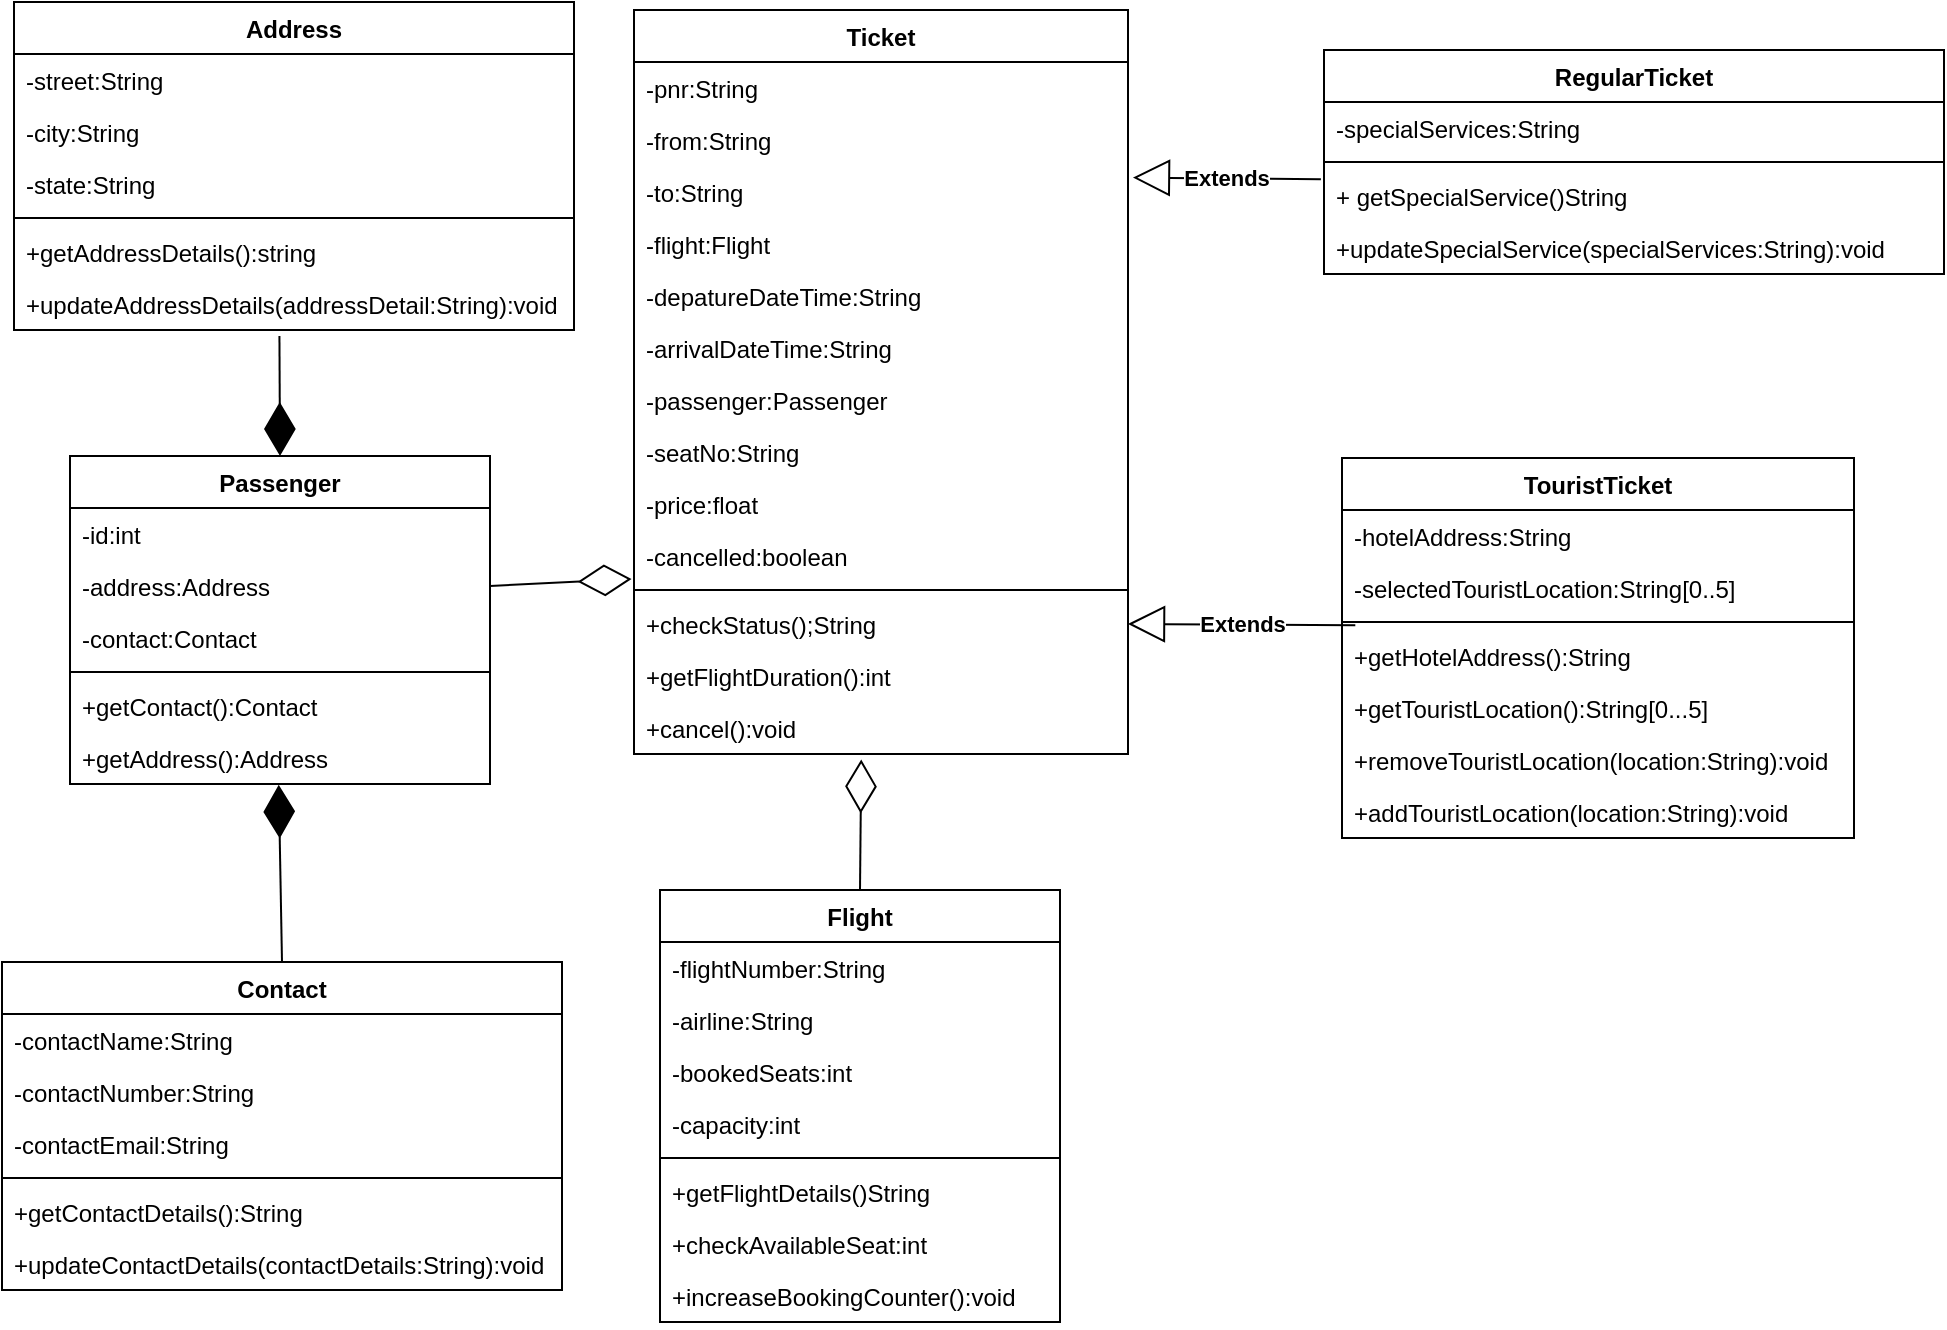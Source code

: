 <mxfile version="15.5.9" type="device"><diagram id="rmJLTYdhu1UysNQHZDiz" name="Page-1"><mxGraphModel dx="1279" dy="1932" grid="1" gridSize="10" guides="1" tooltips="1" connect="1" arrows="1" fold="1" page="1" pageScale="1" pageWidth="827" pageHeight="1169" math="0" shadow="0"><root><mxCell id="0"/><mxCell id="1" parent="0"/><mxCell id="pUxJu5EBrSGyOK5xWO27-1" value="Ticket" style="swimlane;fontStyle=1;childLayout=stackLayout;horizontal=1;startSize=26;fillColor=none;horizontalStack=0;resizeParent=1;resizeParentMax=0;resizeLast=0;collapsible=1;marginBottom=0;" parent="1" vertex="1"><mxGeometry x="343" y="-16" width="247" height="372" as="geometry"/></mxCell><mxCell id="pUxJu5EBrSGyOK5xWO27-3" value="-pnr:String" style="text;strokeColor=none;fillColor=none;align=left;verticalAlign=top;spacingLeft=4;spacingRight=4;overflow=hidden;rotatable=0;points=[[0,0.5],[1,0.5]];portConstraint=eastwest;" parent="pUxJu5EBrSGyOK5xWO27-1" vertex="1"><mxGeometry y="26" width="247" height="26" as="geometry"/></mxCell><mxCell id="pUxJu5EBrSGyOK5xWO27-9" value="-from:String" style="text;strokeColor=none;fillColor=none;align=left;verticalAlign=top;spacingLeft=4;spacingRight=4;overflow=hidden;rotatable=0;points=[[0,0.5],[1,0.5]];portConstraint=eastwest;" parent="pUxJu5EBrSGyOK5xWO27-1" vertex="1"><mxGeometry y="52" width="247" height="26" as="geometry"/></mxCell><mxCell id="pUxJu5EBrSGyOK5xWO27-2" value="-to:String" style="text;strokeColor=none;fillColor=none;align=left;verticalAlign=top;spacingLeft=4;spacingRight=4;overflow=hidden;rotatable=0;points=[[0,0.5],[1,0.5]];portConstraint=eastwest;" parent="pUxJu5EBrSGyOK5xWO27-1" vertex="1"><mxGeometry y="78" width="247" height="26" as="geometry"/></mxCell><mxCell id="pUxJu5EBrSGyOK5xWO27-4" value="-flight:Flight" style="text;strokeColor=none;fillColor=none;align=left;verticalAlign=top;spacingLeft=4;spacingRight=4;overflow=hidden;rotatable=0;points=[[0,0.5],[1,0.5]];portConstraint=eastwest;" parent="pUxJu5EBrSGyOK5xWO27-1" vertex="1"><mxGeometry y="104" width="247" height="26" as="geometry"/></mxCell><mxCell id="pUxJu5EBrSGyOK5xWO27-6" value="-depatureDateTime:String" style="text;strokeColor=none;fillColor=none;align=left;verticalAlign=top;spacingLeft=4;spacingRight=4;overflow=hidden;rotatable=0;points=[[0,0.5],[1,0.5]];portConstraint=eastwest;" parent="pUxJu5EBrSGyOK5xWO27-1" vertex="1"><mxGeometry y="130" width="247" height="26" as="geometry"/></mxCell><mxCell id="pUxJu5EBrSGyOK5xWO27-54" value="-arrivalDateTime:String" style="text;strokeColor=none;fillColor=none;align=left;verticalAlign=top;spacingLeft=4;spacingRight=4;overflow=hidden;rotatable=0;points=[[0,0.5],[1,0.5]];portConstraint=eastwest;" parent="pUxJu5EBrSGyOK5xWO27-1" vertex="1"><mxGeometry y="156" width="247" height="26" as="geometry"/></mxCell><mxCell id="pUxJu5EBrSGyOK5xWO27-7" value="-passenger:Passenger" style="text;strokeColor=none;fillColor=none;align=left;verticalAlign=top;spacingLeft=4;spacingRight=4;overflow=hidden;rotatable=0;points=[[0,0.5],[1,0.5]];portConstraint=eastwest;" parent="pUxJu5EBrSGyOK5xWO27-1" vertex="1"><mxGeometry y="182" width="247" height="26" as="geometry"/></mxCell><mxCell id="fmH2b8hgWJ0AYiOrKvuF-17" value="-seatNo:String" style="text;strokeColor=none;fillColor=none;align=left;verticalAlign=top;spacingLeft=4;spacingRight=4;overflow=hidden;rotatable=0;points=[[0,0.5],[1,0.5]];portConstraint=eastwest;" vertex="1" parent="pUxJu5EBrSGyOK5xWO27-1"><mxGeometry y="208" width="247" height="26" as="geometry"/></mxCell><mxCell id="pUxJu5EBrSGyOK5xWO27-8" value="-price:float" style="text;strokeColor=none;fillColor=none;align=left;verticalAlign=top;spacingLeft=4;spacingRight=4;overflow=hidden;rotatable=0;points=[[0,0.5],[1,0.5]];portConstraint=eastwest;" parent="pUxJu5EBrSGyOK5xWO27-1" vertex="1"><mxGeometry y="234" width="247" height="26" as="geometry"/></mxCell><mxCell id="pUxJu5EBrSGyOK5xWO27-10" value="-cancelled:boolean" style="text;strokeColor=none;fillColor=none;align=left;verticalAlign=top;spacingLeft=4;spacingRight=4;overflow=hidden;rotatable=0;points=[[0,0.5],[1,0.5]];portConstraint=eastwest;" parent="pUxJu5EBrSGyOK5xWO27-1" vertex="1"><mxGeometry y="260" width="247" height="26" as="geometry"/></mxCell><mxCell id="pUxJu5EBrSGyOK5xWO27-37" value="" style="line;strokeWidth=1;fillColor=none;align=left;verticalAlign=middle;spacingTop=-1;spacingLeft=3;spacingRight=3;rotatable=0;labelPosition=right;points=[];portConstraint=eastwest;" parent="pUxJu5EBrSGyOK5xWO27-1" vertex="1"><mxGeometry y="286" width="247" height="8" as="geometry"/></mxCell><mxCell id="pUxJu5EBrSGyOK5xWO27-39" value="+checkStatus();String" style="text;strokeColor=none;fillColor=none;align=left;verticalAlign=top;spacingLeft=4;spacingRight=4;overflow=hidden;rotatable=0;points=[[0,0.5],[1,0.5]];portConstraint=eastwest;" parent="pUxJu5EBrSGyOK5xWO27-1" vertex="1"><mxGeometry y="294" width="247" height="26" as="geometry"/></mxCell><mxCell id="pUxJu5EBrSGyOK5xWO27-40" value="+getFlightDuration():int" style="text;strokeColor=none;fillColor=none;align=left;verticalAlign=top;spacingLeft=4;spacingRight=4;overflow=hidden;rotatable=0;points=[[0,0.5],[1,0.5]];portConstraint=eastwest;" parent="pUxJu5EBrSGyOK5xWO27-1" vertex="1"><mxGeometry y="320" width="247" height="26" as="geometry"/></mxCell><mxCell id="pUxJu5EBrSGyOK5xWO27-55" value="+cancel():void" style="text;strokeColor=none;fillColor=none;align=left;verticalAlign=top;spacingLeft=4;spacingRight=4;overflow=hidden;rotatable=0;points=[[0,0.5],[1,0.5]];portConstraint=eastwest;" parent="pUxJu5EBrSGyOK5xWO27-1" vertex="1"><mxGeometry y="346" width="247" height="26" as="geometry"/></mxCell><mxCell id="pUxJu5EBrSGyOK5xWO27-11" value="Contact" style="swimlane;fontStyle=1;childLayout=stackLayout;horizontal=1;startSize=26;fillColor=none;horizontalStack=0;resizeParent=1;resizeParentMax=0;resizeLast=0;collapsible=1;marginBottom=0;" parent="1" vertex="1"><mxGeometry x="27" y="460" width="280" height="164" as="geometry"/></mxCell><mxCell id="pUxJu5EBrSGyOK5xWO27-13" value="-contactName:String" style="text;strokeColor=none;fillColor=none;align=left;verticalAlign=top;spacingLeft=4;spacingRight=4;overflow=hidden;rotatable=0;points=[[0,0.5],[1,0.5]];portConstraint=eastwest;" parent="pUxJu5EBrSGyOK5xWO27-11" vertex="1"><mxGeometry y="26" width="280" height="26" as="geometry"/></mxCell><mxCell id="pUxJu5EBrSGyOK5xWO27-14" value="-contactNumber:String" style="text;strokeColor=none;fillColor=none;align=left;verticalAlign=top;spacingLeft=4;spacingRight=4;overflow=hidden;rotatable=0;points=[[0,0.5],[1,0.5]];portConstraint=eastwest;" parent="pUxJu5EBrSGyOK5xWO27-11" vertex="1"><mxGeometry y="52" width="280" height="26" as="geometry"/></mxCell><mxCell id="pUxJu5EBrSGyOK5xWO27-12" value="-contactEmail:String" style="text;strokeColor=none;fillColor=none;align=left;verticalAlign=top;spacingLeft=4;spacingRight=4;overflow=hidden;rotatable=0;points=[[0,0.5],[1,0.5]];portConstraint=eastwest;" parent="pUxJu5EBrSGyOK5xWO27-11" vertex="1"><mxGeometry y="78" width="280" height="26" as="geometry"/></mxCell><mxCell id="pUxJu5EBrSGyOK5xWO27-63" value="" style="line;strokeWidth=1;fillColor=none;align=left;verticalAlign=middle;spacingTop=-1;spacingLeft=3;spacingRight=3;rotatable=0;labelPosition=right;points=[];portConstraint=eastwest;" parent="pUxJu5EBrSGyOK5xWO27-11" vertex="1"><mxGeometry y="104" width="280" height="8" as="geometry"/></mxCell><mxCell id="pUxJu5EBrSGyOK5xWO27-68" value="+getContactDetails():String" style="text;strokeColor=none;fillColor=none;align=left;verticalAlign=top;spacingLeft=4;spacingRight=4;overflow=hidden;rotatable=0;points=[[0,0.5],[1,0.5]];portConstraint=eastwest;" parent="pUxJu5EBrSGyOK5xWO27-11" vertex="1"><mxGeometry y="112" width="280" height="26" as="geometry"/></mxCell><mxCell id="fmH2b8hgWJ0AYiOrKvuF-16" value="+updateContactDetails(contactDetails:String):void" style="text;strokeColor=none;fillColor=none;align=left;verticalAlign=top;spacingLeft=4;spacingRight=4;overflow=hidden;rotatable=0;points=[[0,0.5],[1,0.5]];portConstraint=eastwest;" vertex="1" parent="pUxJu5EBrSGyOK5xWO27-11"><mxGeometry y="138" width="280" height="26" as="geometry"/></mxCell><mxCell id="pUxJu5EBrSGyOK5xWO27-15" value="Address" style="swimlane;fontStyle=1;childLayout=stackLayout;horizontal=1;startSize=26;fillColor=none;horizontalStack=0;resizeParent=1;resizeParentMax=0;resizeLast=0;collapsible=1;marginBottom=0;" parent="1" vertex="1"><mxGeometry x="33" y="-20" width="280" height="164" as="geometry"/></mxCell><mxCell id="pUxJu5EBrSGyOK5xWO27-16" value="-street:String" style="text;strokeColor=none;fillColor=none;align=left;verticalAlign=top;spacingLeft=4;spacingRight=4;overflow=hidden;rotatable=0;points=[[0,0.5],[1,0.5]];portConstraint=eastwest;" parent="pUxJu5EBrSGyOK5xWO27-15" vertex="1"><mxGeometry y="26" width="280" height="26" as="geometry"/></mxCell><mxCell id="pUxJu5EBrSGyOK5xWO27-17" value="-city:String" style="text;strokeColor=none;fillColor=none;align=left;verticalAlign=top;spacingLeft=4;spacingRight=4;overflow=hidden;rotatable=0;points=[[0,0.5],[1,0.5]];portConstraint=eastwest;" parent="pUxJu5EBrSGyOK5xWO27-15" vertex="1"><mxGeometry y="52" width="280" height="26" as="geometry"/></mxCell><mxCell id="pUxJu5EBrSGyOK5xWO27-18" value="-state:String" style="text;strokeColor=none;fillColor=none;align=left;verticalAlign=top;spacingLeft=4;spacingRight=4;overflow=hidden;rotatable=0;points=[[0,0.5],[1,0.5]];portConstraint=eastwest;" parent="pUxJu5EBrSGyOK5xWO27-15" vertex="1"><mxGeometry y="78" width="280" height="26" as="geometry"/></mxCell><mxCell id="pUxJu5EBrSGyOK5xWO27-64" value="" style="line;strokeWidth=1;fillColor=none;align=left;verticalAlign=middle;spacingTop=-1;spacingLeft=3;spacingRight=3;rotatable=0;labelPosition=right;points=[];portConstraint=eastwest;" parent="pUxJu5EBrSGyOK5xWO27-15" vertex="1"><mxGeometry y="104" width="280" height="8" as="geometry"/></mxCell><mxCell id="pUxJu5EBrSGyOK5xWO27-67" value="+getAddressDetails():string" style="text;strokeColor=none;fillColor=none;align=left;verticalAlign=top;spacingLeft=4;spacingRight=4;overflow=hidden;rotatable=0;points=[[0,0.5],[1,0.5]];portConstraint=eastwest;" parent="pUxJu5EBrSGyOK5xWO27-15" vertex="1"><mxGeometry y="112" width="280" height="26" as="geometry"/></mxCell><mxCell id="fmH2b8hgWJ0AYiOrKvuF-15" value="+updateAddressDetails(addressDetail:String):void" style="text;strokeColor=none;fillColor=none;align=left;verticalAlign=top;spacingLeft=4;spacingRight=4;overflow=hidden;rotatable=0;points=[[0,0.5],[1,0.5]];portConstraint=eastwest;" vertex="1" parent="pUxJu5EBrSGyOK5xWO27-15"><mxGeometry y="138" width="280" height="26" as="geometry"/></mxCell><mxCell id="pUxJu5EBrSGyOK5xWO27-19" value="Passenger" style="swimlane;fontStyle=1;childLayout=stackLayout;horizontal=1;startSize=26;fillColor=none;horizontalStack=0;resizeParent=1;resizeParentMax=0;resizeLast=0;collapsible=1;marginBottom=0;" parent="1" vertex="1"><mxGeometry x="61" y="207" width="210" height="164" as="geometry"/></mxCell><mxCell id="pUxJu5EBrSGyOK5xWO27-21" value="-id:int" style="text;strokeColor=none;fillColor=none;align=left;verticalAlign=top;spacingLeft=4;spacingRight=4;overflow=hidden;rotatable=0;points=[[0,0.5],[1,0.5]];portConstraint=eastwest;" parent="pUxJu5EBrSGyOK5xWO27-19" vertex="1"><mxGeometry y="26" width="210" height="26" as="geometry"/></mxCell><mxCell id="pUxJu5EBrSGyOK5xWO27-22" value="-address:Address" style="text;strokeColor=none;fillColor=none;align=left;verticalAlign=top;spacingLeft=4;spacingRight=4;overflow=hidden;rotatable=0;points=[[0,0.5],[1,0.5]];portConstraint=eastwest;" parent="pUxJu5EBrSGyOK5xWO27-19" vertex="1"><mxGeometry y="52" width="210" height="26" as="geometry"/></mxCell><mxCell id="fmH2b8hgWJ0AYiOrKvuF-1" value="-contact:Contact" style="text;strokeColor=none;fillColor=none;align=left;verticalAlign=top;spacingLeft=4;spacingRight=4;overflow=hidden;rotatable=0;points=[[0,0.5],[1,0.5]];portConstraint=eastwest;" vertex="1" parent="pUxJu5EBrSGyOK5xWO27-19"><mxGeometry y="78" width="210" height="26" as="geometry"/></mxCell><mxCell id="fmH2b8hgWJ0AYiOrKvuF-8" value="" style="line;strokeWidth=1;fillColor=none;align=left;verticalAlign=middle;spacingTop=-1;spacingLeft=3;spacingRight=3;rotatable=0;labelPosition=right;points=[];portConstraint=eastwest;" vertex="1" parent="pUxJu5EBrSGyOK5xWO27-19"><mxGeometry y="104" width="210" height="8" as="geometry"/></mxCell><mxCell id="fmH2b8hgWJ0AYiOrKvuF-6" value="+getContact():Contact" style="text;strokeColor=none;fillColor=none;align=left;verticalAlign=top;spacingLeft=4;spacingRight=4;overflow=hidden;rotatable=0;points=[[0,0.5],[1,0.5]];portConstraint=eastwest;" vertex="1" parent="pUxJu5EBrSGyOK5xWO27-19"><mxGeometry y="112" width="210" height="26" as="geometry"/></mxCell><mxCell id="fmH2b8hgWJ0AYiOrKvuF-7" value="+getAddress():Address" style="text;strokeColor=none;fillColor=none;align=left;verticalAlign=top;spacingLeft=4;spacingRight=4;overflow=hidden;rotatable=0;points=[[0,0.5],[1,0.5]];portConstraint=eastwest;" vertex="1" parent="pUxJu5EBrSGyOK5xWO27-19"><mxGeometry y="138" width="210" height="26" as="geometry"/></mxCell><mxCell id="pUxJu5EBrSGyOK5xWO27-23" value="RegularTicket" style="swimlane;fontStyle=1;childLayout=stackLayout;horizontal=1;startSize=26;fillColor=none;horizontalStack=0;resizeParent=1;resizeParentMax=0;resizeLast=0;collapsible=1;marginBottom=0;" parent="1" vertex="1"><mxGeometry x="688" y="4" width="310" height="112" as="geometry"/></mxCell><mxCell id="pUxJu5EBrSGyOK5xWO27-24" value="-specialServices:String" style="text;strokeColor=none;fillColor=none;align=left;verticalAlign=top;spacingLeft=4;spacingRight=4;overflow=hidden;rotatable=0;points=[[0,0.5],[1,0.5]];portConstraint=eastwest;" parent="pUxJu5EBrSGyOK5xWO27-23" vertex="1"><mxGeometry y="26" width="310" height="26" as="geometry"/></mxCell><mxCell id="pUxJu5EBrSGyOK5xWO27-66" value="" style="line;strokeWidth=1;fillColor=none;align=left;verticalAlign=middle;spacingTop=-1;spacingLeft=3;spacingRight=3;rotatable=0;labelPosition=right;points=[];portConstraint=eastwest;" parent="pUxJu5EBrSGyOK5xWO27-23" vertex="1"><mxGeometry y="52" width="310" height="8" as="geometry"/></mxCell><mxCell id="pUxJu5EBrSGyOK5xWO27-26" value="+ getSpecialService()String" style="text;strokeColor=none;fillColor=none;align=left;verticalAlign=top;spacingLeft=4;spacingRight=4;overflow=hidden;rotatable=0;points=[[0,0.5],[1,0.5]];portConstraint=eastwest;" parent="pUxJu5EBrSGyOK5xWO27-23" vertex="1"><mxGeometry y="60" width="310" height="26" as="geometry"/></mxCell><mxCell id="pUxJu5EBrSGyOK5xWO27-69" value="+updateSpecialService(specialServices:String):void" style="text;strokeColor=none;fillColor=none;align=left;verticalAlign=top;spacingLeft=4;spacingRight=4;overflow=hidden;rotatable=0;points=[[0,0.5],[1,0.5]];portConstraint=eastwest;" parent="pUxJu5EBrSGyOK5xWO27-23" vertex="1"><mxGeometry y="86" width="310" height="26" as="geometry"/></mxCell><mxCell id="pUxJu5EBrSGyOK5xWO27-27" value="TouristTicket" style="swimlane;fontStyle=1;childLayout=stackLayout;horizontal=1;startSize=26;fillColor=none;horizontalStack=0;resizeParent=1;resizeParentMax=0;resizeLast=0;collapsible=1;marginBottom=0;" parent="1" vertex="1"><mxGeometry x="697" y="208" width="256" height="190" as="geometry"/></mxCell><mxCell id="pUxJu5EBrSGyOK5xWO27-28" value="-hotelAddress:String" style="text;strokeColor=none;fillColor=none;align=left;verticalAlign=top;spacingLeft=4;spacingRight=4;overflow=hidden;rotatable=0;points=[[0,0.5],[1,0.5]];portConstraint=eastwest;" parent="pUxJu5EBrSGyOK5xWO27-27" vertex="1"><mxGeometry y="26" width="256" height="26" as="geometry"/></mxCell><mxCell id="pUxJu5EBrSGyOK5xWO27-72" value="-selectedTouristLocation:String[0..5]" style="text;strokeColor=none;fillColor=none;align=left;verticalAlign=top;spacingLeft=4;spacingRight=4;overflow=hidden;rotatable=0;points=[[0,0.5],[1,0.5]];portConstraint=eastwest;" parent="pUxJu5EBrSGyOK5xWO27-27" vertex="1"><mxGeometry y="52" width="256" height="26" as="geometry"/></mxCell><mxCell id="pUxJu5EBrSGyOK5xWO27-65" value="" style="line;strokeWidth=1;fillColor=none;align=left;verticalAlign=middle;spacingTop=-1;spacingLeft=3;spacingRight=3;rotatable=0;labelPosition=right;points=[];portConstraint=eastwest;" parent="pUxJu5EBrSGyOK5xWO27-27" vertex="1"><mxGeometry y="78" width="256" height="8" as="geometry"/></mxCell><mxCell id="pUxJu5EBrSGyOK5xWO27-71" value="+getHotelAddress():String" style="text;strokeColor=none;fillColor=none;align=left;verticalAlign=top;spacingLeft=4;spacingRight=4;overflow=hidden;rotatable=0;points=[[0,0.5],[1,0.5]];portConstraint=eastwest;" parent="pUxJu5EBrSGyOK5xWO27-27" vertex="1"><mxGeometry y="86" width="256" height="26" as="geometry"/></mxCell><mxCell id="fmH2b8hgWJ0AYiOrKvuF-18" value="+getTouristLocation():String[0...5]" style="text;strokeColor=none;fillColor=none;align=left;verticalAlign=top;spacingLeft=4;spacingRight=4;overflow=hidden;rotatable=0;points=[[0,0.5],[1,0.5]];portConstraint=eastwest;" vertex="1" parent="pUxJu5EBrSGyOK5xWO27-27"><mxGeometry y="112" width="256" height="26" as="geometry"/></mxCell><mxCell id="fmH2b8hgWJ0AYiOrKvuF-19" value="+removeTouristLocation(location:String):void" style="text;strokeColor=none;fillColor=none;align=left;verticalAlign=top;spacingLeft=4;spacingRight=4;overflow=hidden;rotatable=0;points=[[0,0.5],[1,0.5]];portConstraint=eastwest;" vertex="1" parent="pUxJu5EBrSGyOK5xWO27-27"><mxGeometry y="138" width="256" height="26" as="geometry"/></mxCell><mxCell id="fmH2b8hgWJ0AYiOrKvuF-20" value="+addTouristLocation(location:String):void" style="text;strokeColor=none;fillColor=none;align=left;verticalAlign=top;spacingLeft=4;spacingRight=4;overflow=hidden;rotatable=0;points=[[0,0.5],[1,0.5]];portConstraint=eastwest;" vertex="1" parent="pUxJu5EBrSGyOK5xWO27-27"><mxGeometry y="164" width="256" height="26" as="geometry"/></mxCell><mxCell id="pUxJu5EBrSGyOK5xWO27-42" value="Flight" style="swimlane;fontStyle=1;childLayout=stackLayout;horizontal=1;startSize=26;fillColor=none;horizontalStack=0;resizeParent=1;resizeParentMax=0;resizeLast=0;collapsible=1;marginBottom=0;" parent="1" vertex="1"><mxGeometry x="356" y="424" width="200" height="216" as="geometry"/></mxCell><mxCell id="pUxJu5EBrSGyOK5xWO27-44" value="-flightNumber:String" style="text;strokeColor=none;fillColor=none;align=left;verticalAlign=top;spacingLeft=4;spacingRight=4;overflow=hidden;rotatable=0;points=[[0,0.5],[1,0.5]];portConstraint=eastwest;" parent="pUxJu5EBrSGyOK5xWO27-42" vertex="1"><mxGeometry y="26" width="200" height="26" as="geometry"/></mxCell><mxCell id="pUxJu5EBrSGyOK5xWO27-45" value="-airline:String" style="text;strokeColor=none;fillColor=none;align=left;verticalAlign=top;spacingLeft=4;spacingRight=4;overflow=hidden;rotatable=0;points=[[0,0.5],[1,0.5]];portConstraint=eastwest;" parent="pUxJu5EBrSGyOK5xWO27-42" vertex="1"><mxGeometry y="52" width="200" height="26" as="geometry"/></mxCell><mxCell id="pUxJu5EBrSGyOK5xWO27-56" value="-bookedSeats:int" style="text;strokeColor=none;fillColor=none;align=left;verticalAlign=top;spacingLeft=4;spacingRight=4;overflow=hidden;rotatable=0;points=[[0,0.5],[1,0.5]];portConstraint=eastwest;" parent="pUxJu5EBrSGyOK5xWO27-42" vertex="1"><mxGeometry y="78" width="200" height="26" as="geometry"/></mxCell><mxCell id="pUxJu5EBrSGyOK5xWO27-57" value="-capacity:int" style="text;strokeColor=none;fillColor=none;align=left;verticalAlign=top;spacingLeft=4;spacingRight=4;overflow=hidden;rotatable=0;points=[[0,0.5],[1,0.5]];portConstraint=eastwest;" parent="pUxJu5EBrSGyOK5xWO27-42" vertex="1"><mxGeometry y="104" width="200" height="26" as="geometry"/></mxCell><mxCell id="pUxJu5EBrSGyOK5xWO27-62" value="" style="line;strokeWidth=1;fillColor=none;align=left;verticalAlign=middle;spacingTop=-1;spacingLeft=3;spacingRight=3;rotatable=0;labelPosition=right;points=[];portConstraint=eastwest;" parent="pUxJu5EBrSGyOK5xWO27-42" vertex="1"><mxGeometry y="130" width="200" height="8" as="geometry"/></mxCell><mxCell id="pUxJu5EBrSGyOK5xWO27-58" value="+getFlightDetails()String" style="text;strokeColor=none;fillColor=none;align=left;verticalAlign=top;spacingLeft=4;spacingRight=4;overflow=hidden;rotatable=0;points=[[0,0.5],[1,0.5]];portConstraint=eastwest;" parent="pUxJu5EBrSGyOK5xWO27-42" vertex="1"><mxGeometry y="138" width="200" height="26" as="geometry"/></mxCell><mxCell id="pUxJu5EBrSGyOK5xWO27-60" value="+checkAvailableSeat:int" style="text;strokeColor=none;fillColor=none;align=left;verticalAlign=top;spacingLeft=4;spacingRight=4;overflow=hidden;rotatable=0;points=[[0,0.5],[1,0.5]];portConstraint=eastwest;" parent="pUxJu5EBrSGyOK5xWO27-42" vertex="1"><mxGeometry y="164" width="200" height="26" as="geometry"/></mxCell><mxCell id="pUxJu5EBrSGyOK5xWO27-61" value="+increaseBookingCounter():void" style="text;strokeColor=none;fillColor=none;align=left;verticalAlign=top;spacingLeft=4;spacingRight=4;overflow=hidden;rotatable=0;points=[[0,0.5],[1,0.5]];portConstraint=eastwest;" parent="pUxJu5EBrSGyOK5xWO27-42" vertex="1"><mxGeometry y="190" width="200" height="26" as="geometry"/></mxCell><mxCell id="pUxJu5EBrSGyOK5xWO27-46" value="Extends" style="endArrow=block;endSize=16;endFill=0;html=1;rounded=0;entryX=1.01;entryY=0.222;entryDx=0;entryDy=0;exitX=-0.005;exitY=0.179;exitDx=0;exitDy=0;entryPerimeter=0;exitPerimeter=0;fontStyle=1" parent="1" target="pUxJu5EBrSGyOK5xWO27-2" edge="1" source="pUxJu5EBrSGyOK5xWO27-26"><mxGeometry width="160" relative="1" as="geometry"><mxPoint x="660" y="119" as="sourcePoint"/><mxPoint x="600" y="360" as="targetPoint"/></mxGeometry></mxCell><mxCell id="pUxJu5EBrSGyOK5xWO27-47" value="Extends" style="endArrow=block;endSize=16;endFill=0;html=1;rounded=0;entryX=1;entryY=0.5;entryDx=0;entryDy=0;exitX=0.026;exitY=-0.09;exitDx=0;exitDy=0;exitPerimeter=0;fontStyle=1" parent="1" source="pUxJu5EBrSGyOK5xWO27-71" edge="1" target="pUxJu5EBrSGyOK5xWO27-39"><mxGeometry width="160" relative="1" as="geometry"><mxPoint x="663.31" y="333.69" as="sourcePoint"/><mxPoint x="580" y="333.002" as="targetPoint"/></mxGeometry></mxCell><mxCell id="pUxJu5EBrSGyOK5xWO27-50" value="" style="endArrow=diamondThin;endFill=1;endSize=24;html=1;rounded=0;entryX=0.5;entryY=0;entryDx=0;entryDy=0;exitX=0.474;exitY=1.115;exitDx=0;exitDy=0;exitPerimeter=0;" parent="1" source="fmH2b8hgWJ0AYiOrKvuF-15" target="pUxJu5EBrSGyOK5xWO27-19" edge="1"><mxGeometry width="160" relative="1" as="geometry"><mxPoint x="174" y="170" as="sourcePoint"/><mxPoint x="177" y="240" as="targetPoint"/></mxGeometry></mxCell><mxCell id="pUxJu5EBrSGyOK5xWO27-49" value="" style="endArrow=diamondThin;endFill=1;endSize=24;html=1;rounded=0;entryX=0.497;entryY=1.013;entryDx=0;entryDy=0;entryPerimeter=0;exitX=0.5;exitY=0;exitDx=0;exitDy=0;" parent="1" source="pUxJu5EBrSGyOK5xWO27-11" target="fmH2b8hgWJ0AYiOrKvuF-7" edge="1"><mxGeometry width="160" relative="1" as="geometry"><mxPoint x="177.87" y="481" as="sourcePoint"/><mxPoint x="175" y="349" as="targetPoint"/></mxGeometry></mxCell><mxCell id="pUxJu5EBrSGyOK5xWO27-52" value="" style="endArrow=diamondThin;endFill=0;endSize=24;html=1;rounded=0;exitX=1;exitY=0.5;exitDx=0;exitDy=0;entryX=-0.005;entryY=0.943;entryDx=0;entryDy=0;entryPerimeter=0;" parent="1" source="pUxJu5EBrSGyOK5xWO27-22" target="pUxJu5EBrSGyOK5xWO27-10" edge="1"><mxGeometry width="160" relative="1" as="geometry"><mxPoint x="282" y="299" as="sourcePoint"/><mxPoint x="380" y="400" as="targetPoint"/></mxGeometry></mxCell><mxCell id="pUxJu5EBrSGyOK5xWO27-53" value="" style="endArrow=diamondThin;endFill=0;endSize=24;html=1;rounded=0;exitX=0.5;exitY=0;exitDx=0;exitDy=0;entryX=0.46;entryY=1.106;entryDx=0;entryDy=0;entryPerimeter=0;" parent="1" source="pUxJu5EBrSGyOK5xWO27-42" target="pUxJu5EBrSGyOK5xWO27-55" edge="1"><mxGeometry width="160" relative="1" as="geometry"><mxPoint x="462.6" y="482" as="sourcePoint"/><mxPoint x="450" y="390" as="targetPoint"/></mxGeometry></mxCell></root></mxGraphModel></diagram></mxfile>